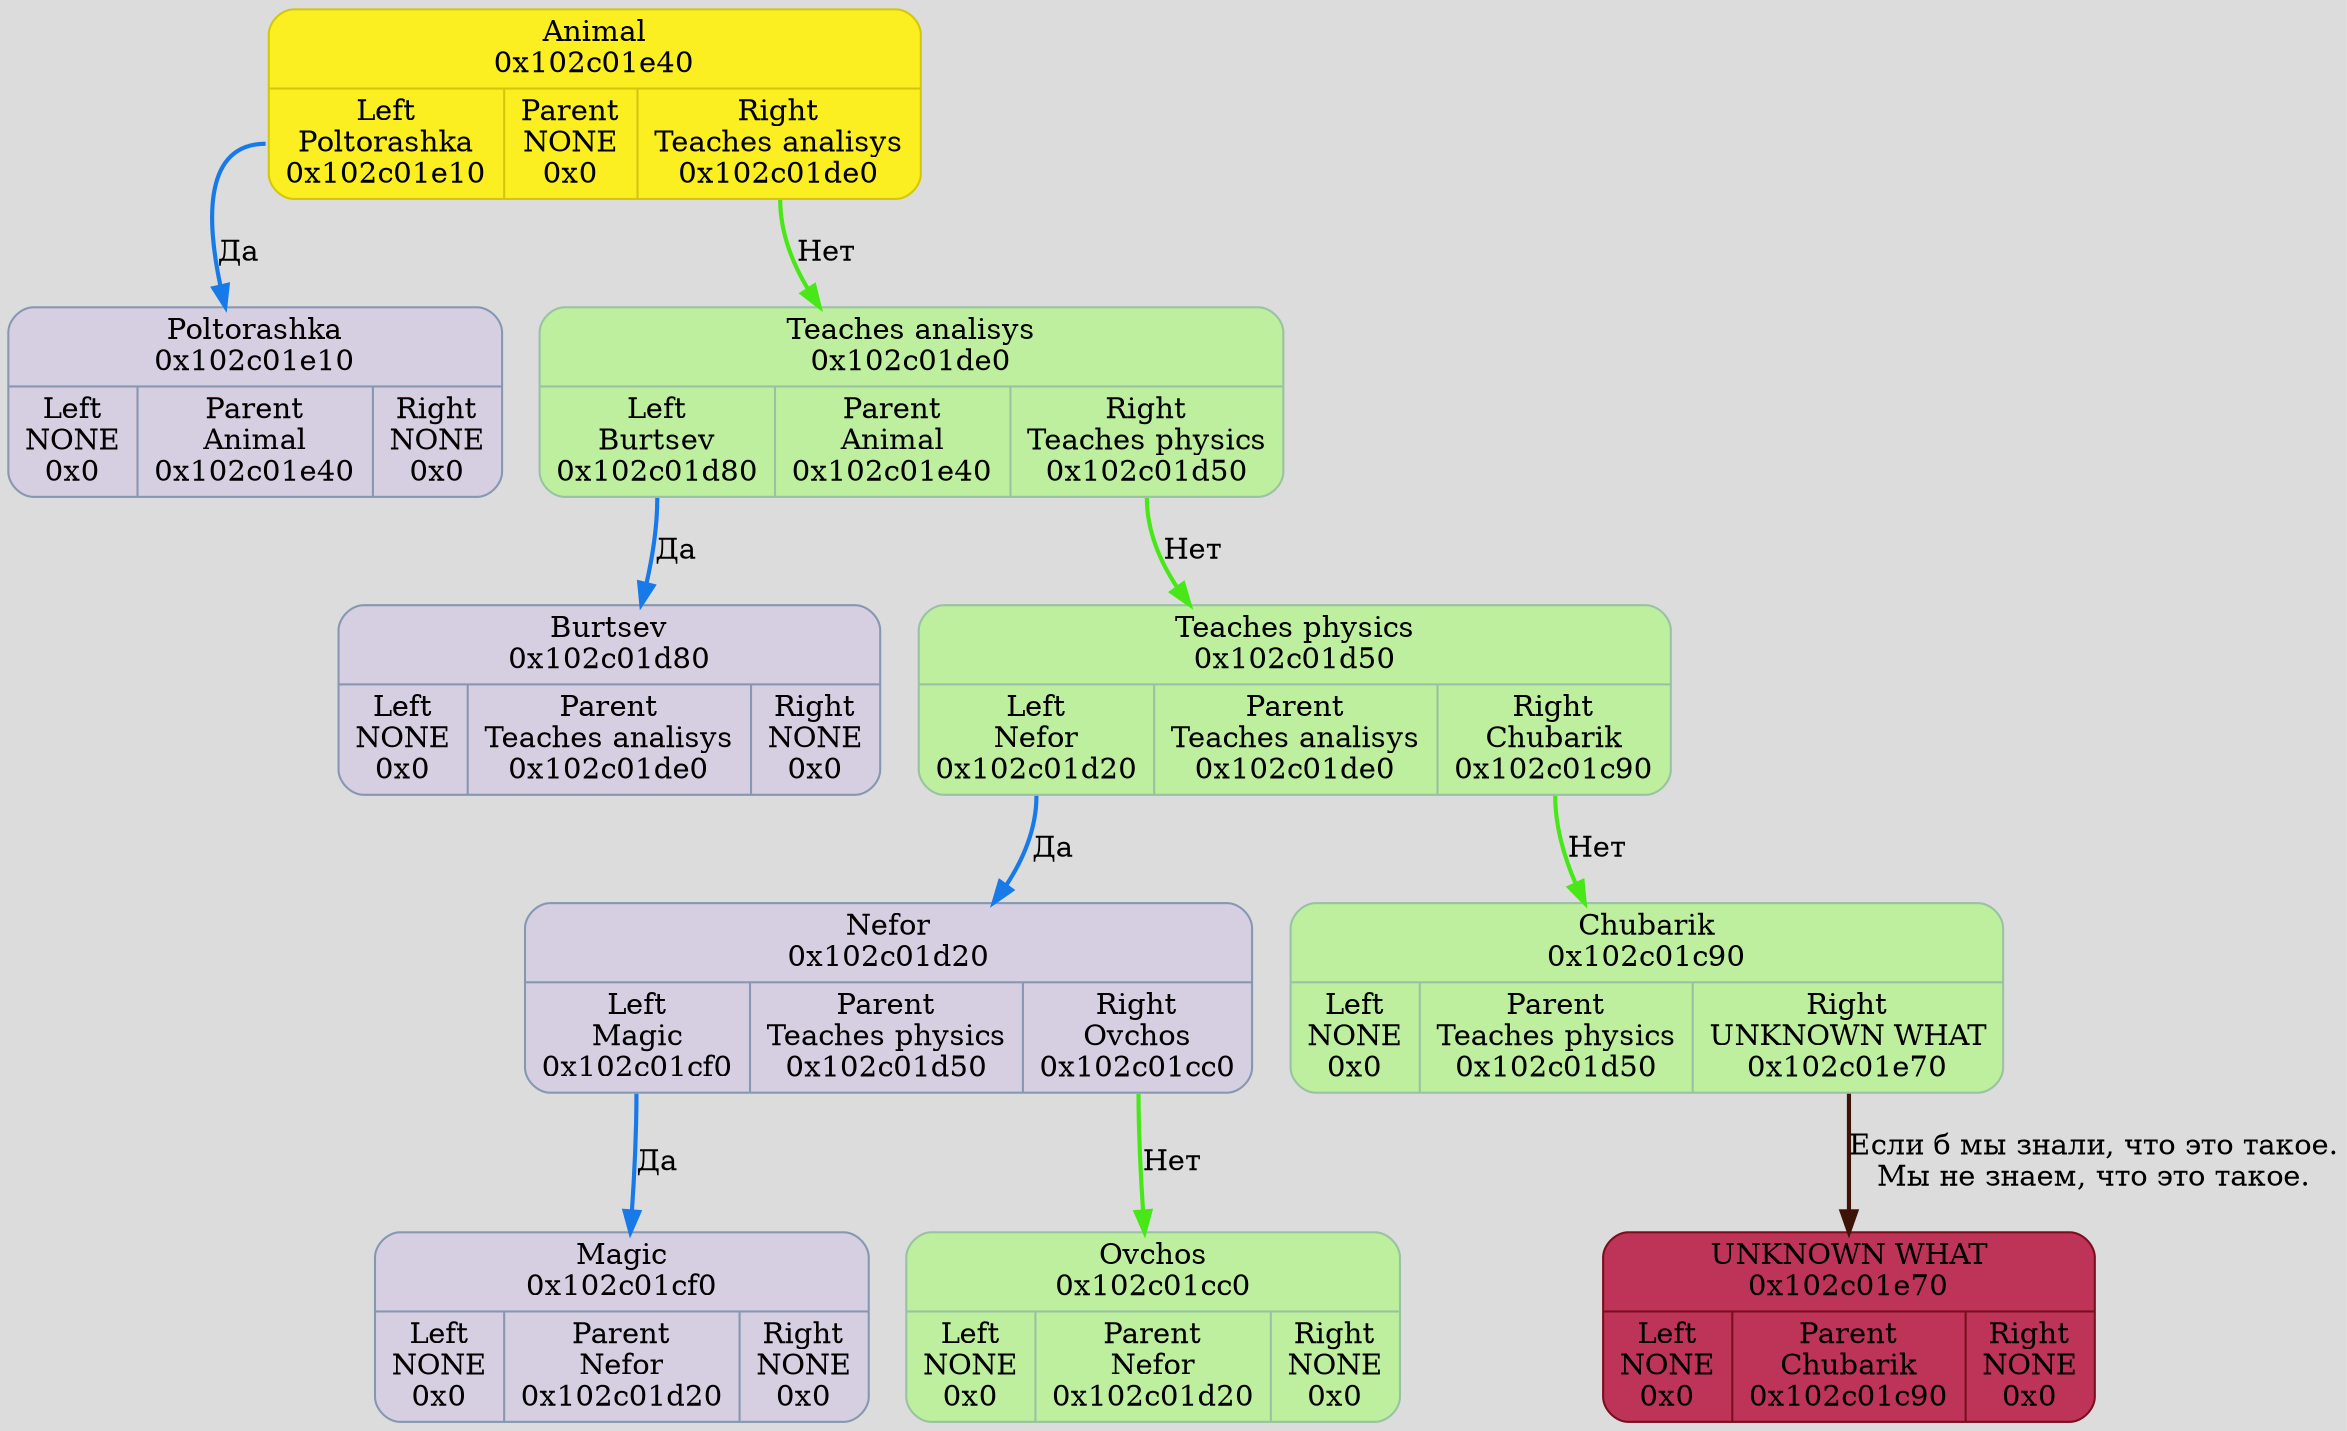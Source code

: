 digraph {
	fontname = "UbuntuMono";
	bgcolor = "#DCDCDC";

	node0x102c01e40 [ shape = Mrecord; style = filled; fillcolor = "#FBEE21"; color = "#D3C70D"; fontcolor = "#000000";label = " { Animal\n0x102c01e40 | { <left> Left\nPoltorashka\n0x102c01e10 | Parent\nNONE\n0x0 | <right> Right\nTeaches analisys\n0x102c01de0 } } ";  ];
	node0x102c01e40:<left> -> node0x102c01e10 [ style = "bold"; color = "#187AE8"; label = "Да"; ];
	node0x102c01e10 [ shape = Mrecord; style = filled; fillcolor = "#D5CFE1"; color = "#8797b2"; fontcolor = "#000000";label = " { Poltorashka\n0x102c01e10 | { <left> Left\nNONE\n0x0 | Parent\nAnimal\n0x102c01e40 | <right> Right\nNONE\n0x0 } } ";  ];
	node0x102c01de0 [ shape = Mrecord; style = filled; fillcolor = "#D5CFE1"; color = "#8797b2"; fontcolor = "#000000";label = " { Teaches analisys\n0x102c01de0 | { <left> Left\nBurtsev\n0x102c01d80 | Parent\nAnimal\n0x102c01e40 | <right> Right\nTeaches physics\n0x102c01d50 } } ";  ];
	node0x102c01de0:<left> -> node0x102c01d80 [ style = "bold"; color = "#187AE8"; label = "Да"; ];
	node0x102c01d80 [ shape = Mrecord; style = filled; fillcolor = "#D5CFE1"; color = "#8797b2"; fontcolor = "#000000";label = " { Burtsev\n0x102c01d80 | { <left> Left\nNONE\n0x0 | Parent\nTeaches analisys\n0x102c01de0 | <right> Right\nNONE\n0x0 } } ";  ];
	node0x102c01d50 [ shape = Mrecord; style = filled; fillcolor = "#D5CFE1"; color = "#8797b2"; fontcolor = "#000000";label = " { Teaches physics\n0x102c01d50 | { <left> Left\nNefor\n0x102c01d20 | Parent\nTeaches analisys\n0x102c01de0 | <right> Right\nChubarik\n0x102c01c90 } } ";  ];
	node0x102c01d50:<left> -> node0x102c01d20 [ style = "bold"; color = "#187AE8"; label = "Да"; ];
	node0x102c01d20 [ shape = Mrecord; style = filled; fillcolor = "#D5CFE1"; color = "#8797b2"; fontcolor = "#000000";label = " { Nefor\n0x102c01d20 | { <left> Left\nMagic\n0x102c01cf0 | Parent\nTeaches physics\n0x102c01d50 | <right> Right\nOvchos\n0x102c01cc0 } } ";  ];
	node0x102c01d20:<left> -> node0x102c01cf0 [ style = "bold"; color = "#187AE8"; label = "Да"; ];
	node0x102c01cf0 [ shape = Mrecord; style = filled; fillcolor = "#D5CFE1"; color = "#8797b2"; fontcolor = "#000000";label = " { Magic\n0x102c01cf0 | { <left> Left\nNONE\n0x0 | Parent\nNefor\n0x102c01d20 | <right> Right\nNONE\n0x0 } } ";  ];
	node0x102c01cc0 [ shape = Mrecord; style = filled; fillcolor = "#D5CFE1"; color = "#8797b2"; fontcolor = "#000000";label = " { Ovchos\n0x102c01cc0 | { <left> Left\nNONE\n0x0 | Parent\nNefor\n0x102c01d20 | <right> Right\nNONE\n0x0 } } ";  ];
	node0x102c01d20:<right> -> node0x102c01cc0 [ style = "bold"; color = "#48E818"; label = "Нет"; ];
	node0x102c01cc0 [ fillcolor = "#BDEF9E"; color = "#99c2a2"; fontcolor = "#000000"; ];
	node0x102c01c90 [ shape = Mrecord; style = filled; fillcolor = "#D5CFE1"; color = "#8797b2"; fontcolor = "#000000";label = " { Chubarik\n0x102c01c90 | { <left> Left\nNONE\n0x0 | Parent\nTeaches physics\n0x102c01d50 | <right> Right\nUNKNOWN WHAT\n0x102c01e70 } } ";  ];
	node0x102c01e70 [ shape = Mrecord; style = filled; fillcolor = "#D5CFE1"; color = "#8797b2"; fontcolor = "#000000";label = " { UNKNOWN WHAT\n0x102c01e70 | { <left> Left\nNONE\n0x0 | Parent\nChubarik\n0x102c01c90 | <right> Right\nNONE\n0x0 } } ";  ];
	node0x102c01e70 [ fillcolor = "#BD3458"; color = "#7b0d1e"; fontcolor = "#000000"; ];
	node0x102c01c90:<right> -> node0x102c01e70 [ style = "bold"; color = "#3d1308"; label = "Если б мы знали, что это такое.\nМы не знаем, что это такое."; ];
	node0x102c01d50:<right> -> node0x102c01c90 [ style = "bold"; color = "#48E818"; label = "Нет"; ];
	node0x102c01c90 [ fillcolor = "#BDEF9E"; color = "#99c2a2"; fontcolor = "#000000"; ];
	node0x102c01de0:<right> -> node0x102c01d50 [ style = "bold"; color = "#48E818"; label = "Нет"; ];
	node0x102c01d50 [ fillcolor = "#BDEF9E"; color = "#99c2a2"; fontcolor = "#000000"; ];
	node0x102c01e40:<right> -> node0x102c01de0 [ style = "bold"; color = "#48E818"; label = "Нет"; ];
	node0x102c01de0 [ fillcolor = "#BDEF9E"; color = "#99c2a2"; fontcolor = "#000000"; ];
}
